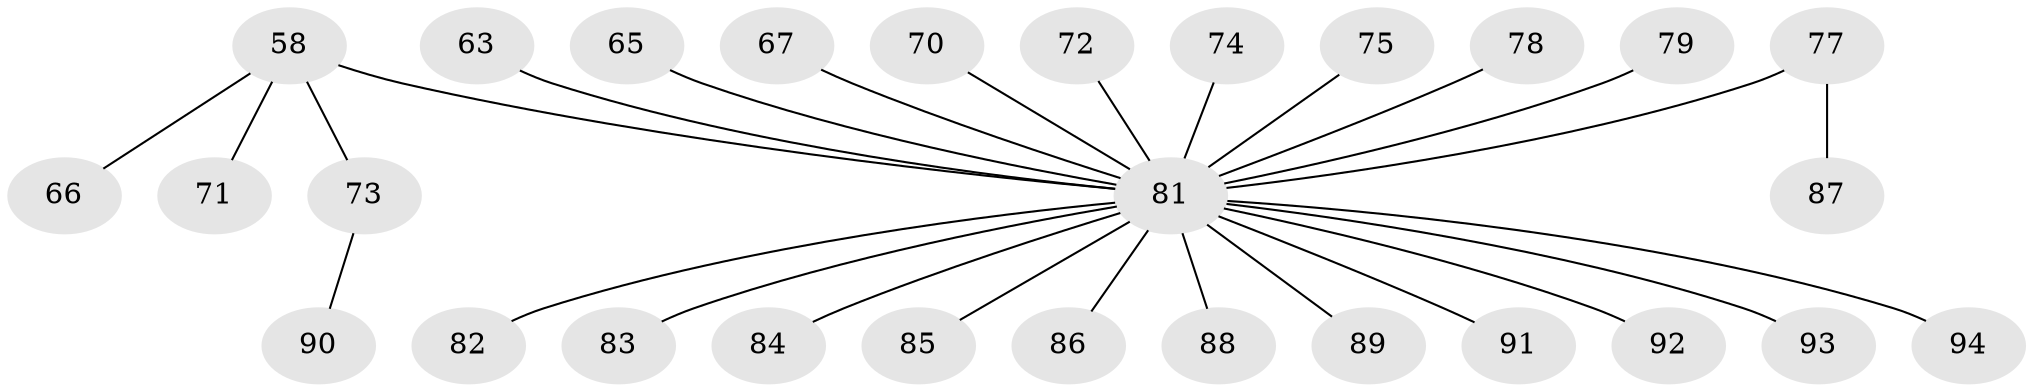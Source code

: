 // original degree distribution, {4: 0.06382978723404255, 7: 0.010638297872340425, 3: 0.09574468085106383, 5: 0.0425531914893617, 6: 0.02127659574468085, 1: 0.5106382978723404, 2: 0.2553191489361702}
// Generated by graph-tools (version 1.1) at 2025/56/03/04/25 21:56:46]
// undirected, 28 vertices, 27 edges
graph export_dot {
graph [start="1"]
  node [color=gray90,style=filled];
  58;
  63;
  65;
  66;
  67;
  70;
  71;
  72;
  73;
  74;
  75;
  77;
  78;
  79;
  81 [super="+32+34+42+47+49+14+20+46+68+80+52+54+56+57+60"];
  82;
  83;
  84;
  85;
  86;
  87;
  88 [super="+35"];
  89;
  90;
  91;
  92;
  93;
  94;
  58 -- 66;
  58 -- 71;
  58 -- 73;
  58 -- 81;
  63 -- 81;
  65 -- 81;
  67 -- 81;
  70 -- 81;
  72 -- 81;
  73 -- 90;
  74 -- 81;
  75 -- 81;
  77 -- 87;
  77 -- 81;
  78 -- 81;
  79 -- 81;
  81 -- 89;
  81 -- 91;
  81 -- 82;
  81 -- 83;
  81 -- 84;
  81 -- 85;
  81 -- 86;
  81 -- 88;
  81 -- 94;
  81 -- 92;
  81 -- 93;
}
